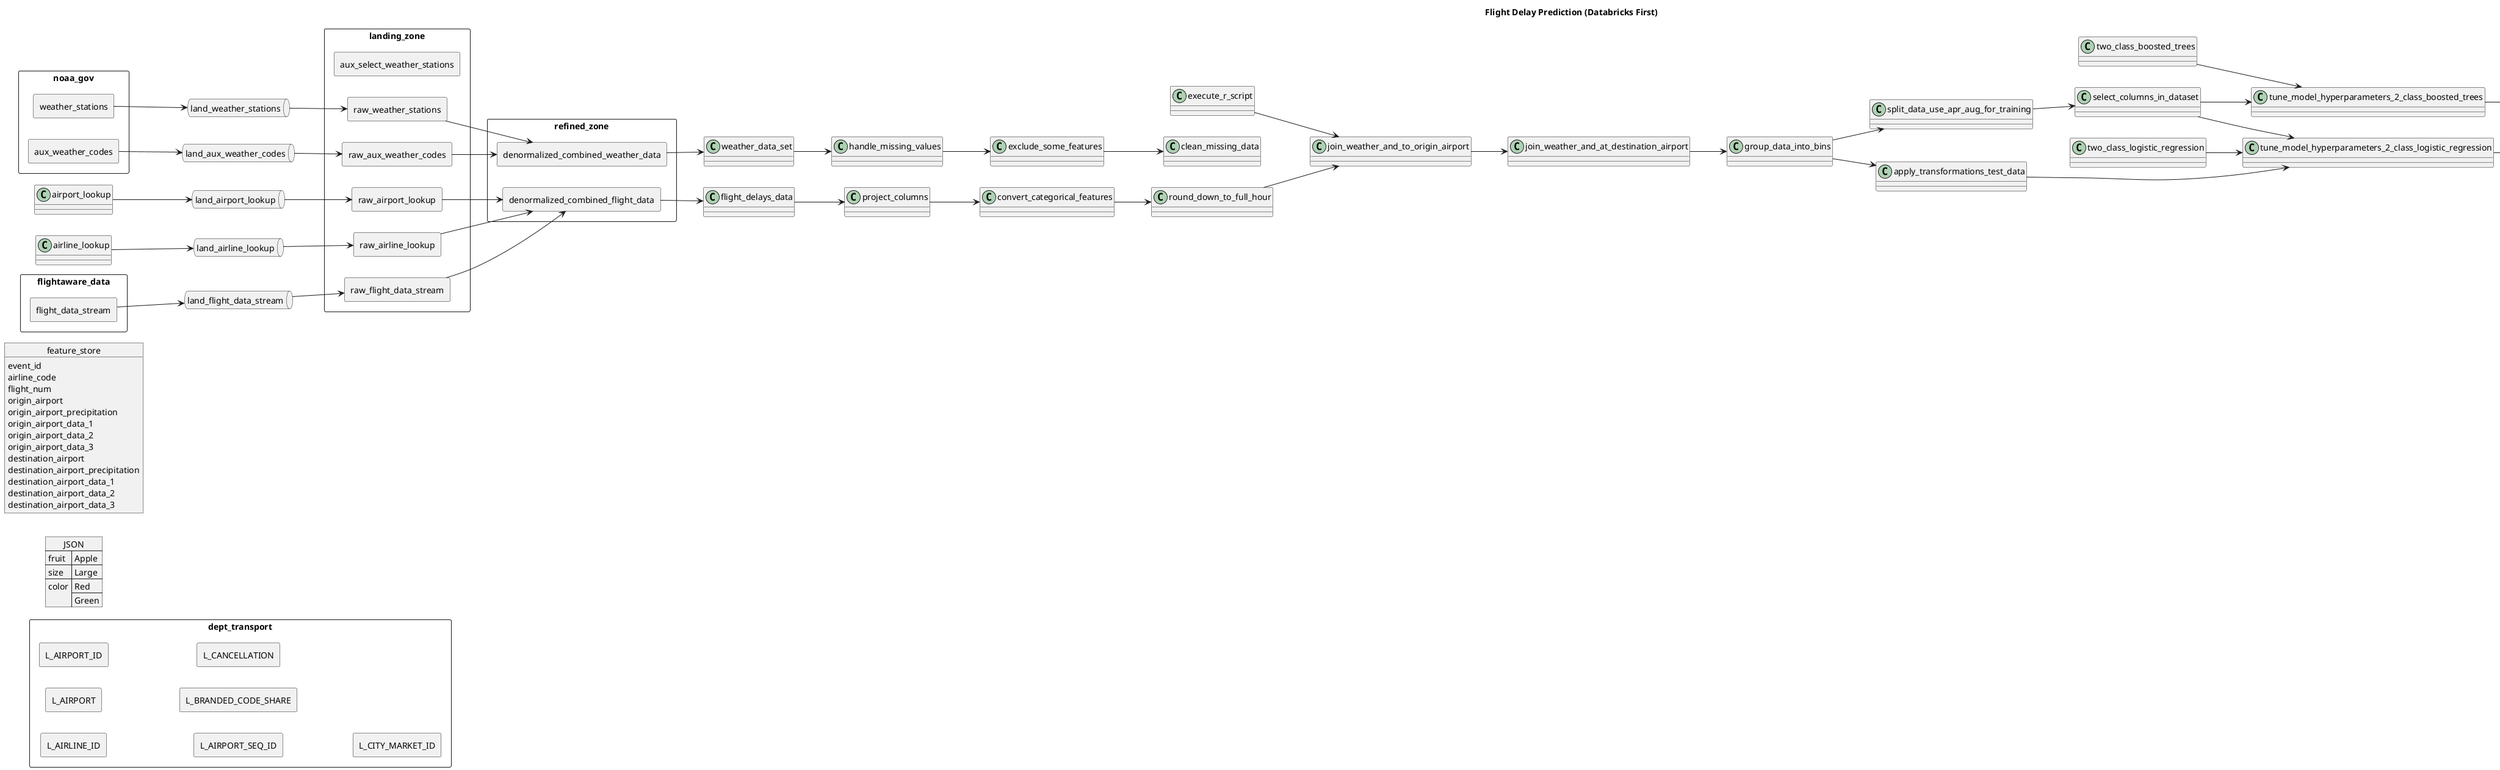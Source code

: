 @startuml
allowmixing
left to right direction
title Flight Delay Prediction (Databricks First)

json JSON {
   "fruit":"Apple",
   "size":"Large",
   "color": ["Red", "Green"]
}

object feature_store {
    event_id
    airline_code
    flight_num
    origin_airport
    origin_airport_precipitation
    origin_airport_data_1
    origin_airport_data_2
    origin_airport_data_3
    destination_airport
    destination_airport_precipitation
    destination_airport_data_1
    destination_airport_data_2
    destination_airport_data_3
}

rectangle noaa_gov {
    rectangle weather_stations
    rectangle aux_weather_codes
}

rectangle dept_transport {
    rectangle L_AIRLINE_ID
    rectangle L_AIRPORT
    rectangle L_AIRPORT_ID
    rectangle L_AIRPORT_SEQ_ID
    rectangle L_BRANDED_CODE_SHARE
    rectangle L_CANCELLATION
    rectangle L_CITY_MARKET_ID
}

rectangle flightaware_data {
    rectangle flight_data_stream
}

rectangle landing_zone {
    rectangle aux_select_weather_stations
    rectangle raw_airport_lookup
    rectangle raw_airline_lookup
    rectangle raw_flight_data_stream
    rectangle raw_weather_stations
    rectangle raw_aux_weather_codes
}

rectangle refined_zone {
    rectangle denormalized_combined_weather_data
    rectangle denormalized_combined_flight_data
}

raw_airline_lookup --> denormalized_combined_flight_data
raw_airport_lookup --> denormalized_combined_flight_data
raw_flight_data_stream --> denormalized_combined_flight_data

raw_weather_stations --> denormalized_combined_weather_data
raw_aux_weather_codes --> denormalized_combined_weather_data

denormalized_combined_flight_data --> flight_delays_data
denormalized_combined_weather_data --> weather_data_set

queue land_weather_stations
queue land_aux_weather_codes
queue land_airport_lookup
queue land_airline_lookup
queue land_flight_data_stream

flight_data_stream --> land_flight_data_stream
weather_stations --> land_weather_stations
aux_weather_codes --> land_aux_weather_codes
airport_lookup --> land_airport_lookup
airline_lookup --> land_airline_lookup


land_weather_stations --> raw_weather_stations
land_flight_data_stream --> raw_flight_data_stream
land_aux_weather_codes --> raw_aux_weather_codes
land_airport_lookup --> raw_airport_lookup
land_airline_lookup --> raw_airline_lookup


'rectangle online_feature_store


'flight_data_noaa -down-> weather_data_noaa
flight_delays_data --> project_columns
project_columns --> convert_categorical_features
convert_categorical_features --> round_down_to_full_hour
round_down_to_full_hour --> join_weather_and_to_origin_airport
weather_data_set --> handle_missing_values
handle_missing_values --> exclude_some_features
exclude_some_features --> clean_missing_data
execute_r_script --> join_weather_and_to_origin_airport
join_weather_and_to_origin_airport --> join_weather_and_at_destination_airport
join_weather_and_at_destination_airport --> group_data_into_bins
group_data_into_bins --> split_data_use_apr_aug_for_training
group_data_into_bins --> apply_transformations_test_data
split_data_use_apr_aug_for_training --> select_columns_in_dataset
two_class_logistic_regression --> tune_model_hyperparameters_2_class_logistic_regression
apply_transformations_test_data --> tune_model_hyperparameters_2_class_logistic_regression
select_columns_in_dataset --> tune_model_hyperparameters_2_class_logistic_regression
select_columns_in_dataset --> tune_model_hyperparameters_2_class_boosted_trees
two_class_boosted_trees --> tune_model_hyperparameters_2_class_boosted_trees
tune_model_hyperparameters_2_class_boosted_trees --> score_model_2_class_boosted_trees
tune_model_hyperparameters_2_class_logistic_regression --> score_model_2_class_logistic_regression

score_model_2_class_boosted_trees --> select_columns_in_2_class_boosted_dataset
score_model_2_class_logistic_regression --> select_columns_in_2_class_logistic_regression_dataset
select_columns_in_2_class_boosted_dataset --> join_airport_codes_dataset
select_columns_in_2_class_logistic_regression_dataset --> join_airport_codes_dataset

@enduml